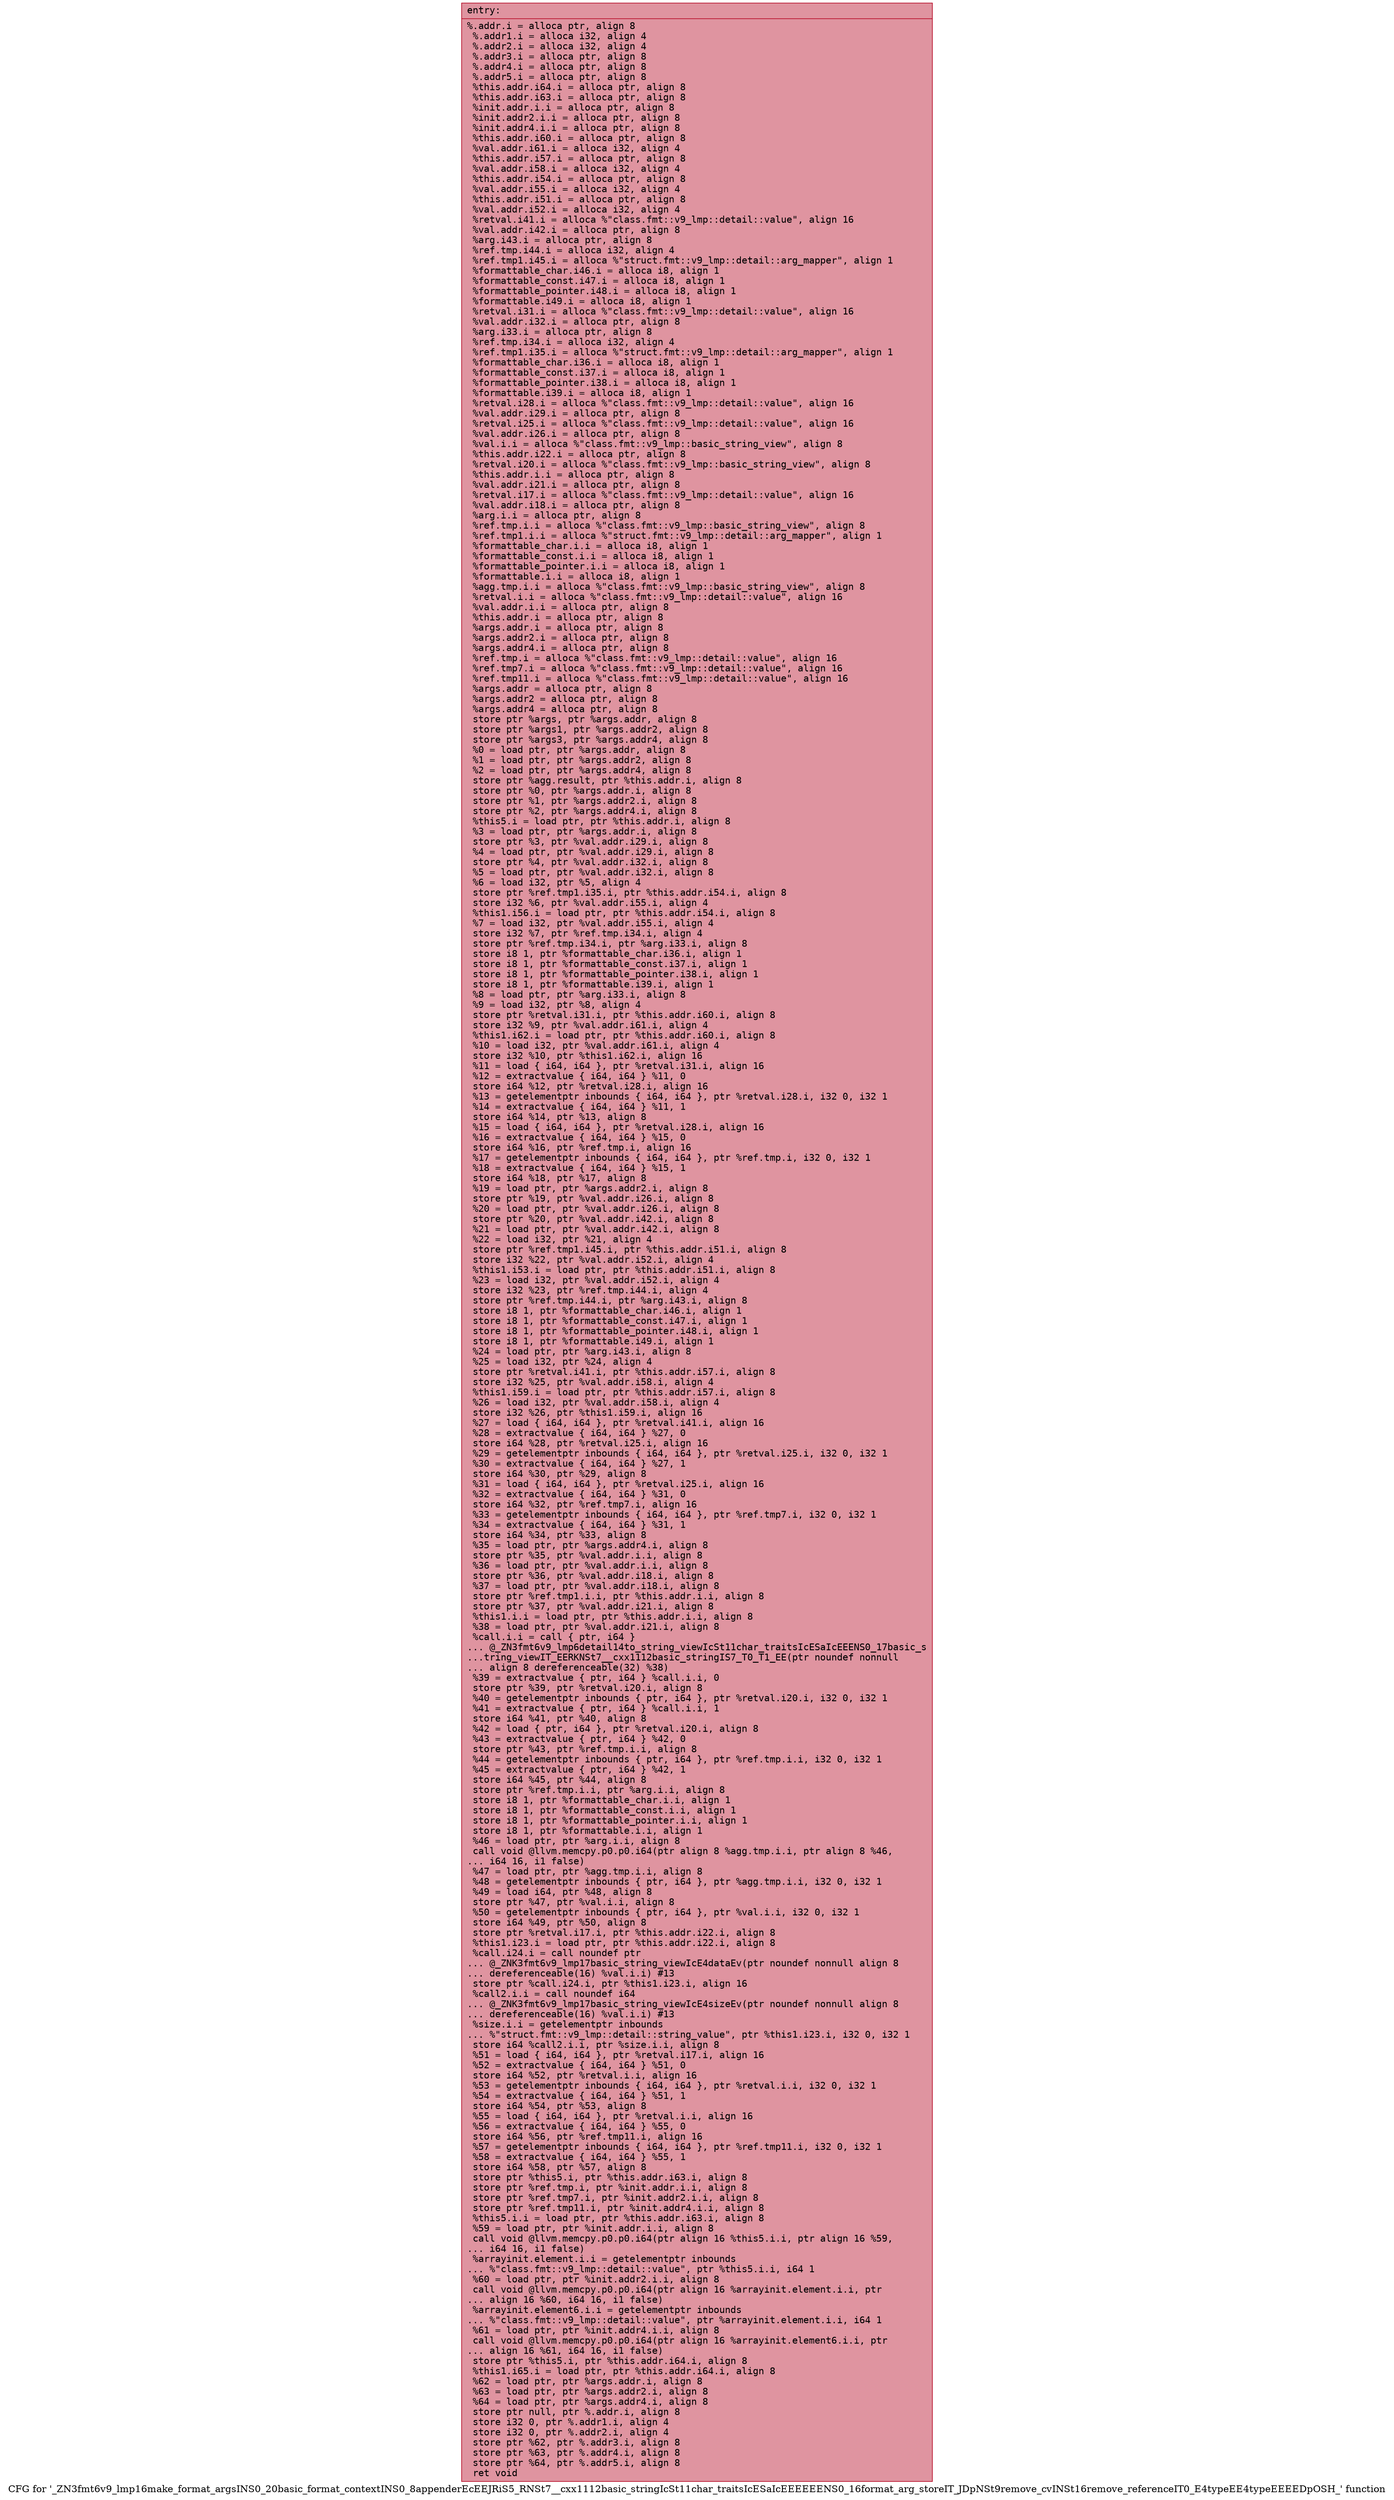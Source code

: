 digraph "CFG for '_ZN3fmt6v9_lmp16make_format_argsINS0_20basic_format_contextINS0_8appenderEcEEJRiS5_RNSt7__cxx1112basic_stringIcSt11char_traitsIcESaIcEEEEEENS0_16format_arg_storeIT_JDpNSt9remove_cvINSt16remove_referenceIT0_E4typeEE4typeEEEEDpOSH_' function" {
	label="CFG for '_ZN3fmt6v9_lmp16make_format_argsINS0_20basic_format_contextINS0_8appenderEcEEJRiS5_RNSt7__cxx1112basic_stringIcSt11char_traitsIcESaIcEEEEEENS0_16format_arg_storeIT_JDpNSt9remove_cvINSt16remove_referenceIT0_E4typeEE4typeEEEEDpOSH_' function";

	Node0x565291ce89e0 [shape=record,color="#b70d28ff", style=filled, fillcolor="#b70d2870" fontname="Courier",label="{entry:\l|  %.addr.i = alloca ptr, align 8\l  %.addr1.i = alloca i32, align 4\l  %.addr2.i = alloca i32, align 4\l  %.addr3.i = alloca ptr, align 8\l  %.addr4.i = alloca ptr, align 8\l  %.addr5.i = alloca ptr, align 8\l  %this.addr.i64.i = alloca ptr, align 8\l  %this.addr.i63.i = alloca ptr, align 8\l  %init.addr.i.i = alloca ptr, align 8\l  %init.addr2.i.i = alloca ptr, align 8\l  %init.addr4.i.i = alloca ptr, align 8\l  %this.addr.i60.i = alloca ptr, align 8\l  %val.addr.i61.i = alloca i32, align 4\l  %this.addr.i57.i = alloca ptr, align 8\l  %val.addr.i58.i = alloca i32, align 4\l  %this.addr.i54.i = alloca ptr, align 8\l  %val.addr.i55.i = alloca i32, align 4\l  %this.addr.i51.i = alloca ptr, align 8\l  %val.addr.i52.i = alloca i32, align 4\l  %retval.i41.i = alloca %\"class.fmt::v9_lmp::detail::value\", align 16\l  %val.addr.i42.i = alloca ptr, align 8\l  %arg.i43.i = alloca ptr, align 8\l  %ref.tmp.i44.i = alloca i32, align 4\l  %ref.tmp1.i45.i = alloca %\"struct.fmt::v9_lmp::detail::arg_mapper\", align 1\l  %formattable_char.i46.i = alloca i8, align 1\l  %formattable_const.i47.i = alloca i8, align 1\l  %formattable_pointer.i48.i = alloca i8, align 1\l  %formattable.i49.i = alloca i8, align 1\l  %retval.i31.i = alloca %\"class.fmt::v9_lmp::detail::value\", align 16\l  %val.addr.i32.i = alloca ptr, align 8\l  %arg.i33.i = alloca ptr, align 8\l  %ref.tmp.i34.i = alloca i32, align 4\l  %ref.tmp1.i35.i = alloca %\"struct.fmt::v9_lmp::detail::arg_mapper\", align 1\l  %formattable_char.i36.i = alloca i8, align 1\l  %formattable_const.i37.i = alloca i8, align 1\l  %formattable_pointer.i38.i = alloca i8, align 1\l  %formattable.i39.i = alloca i8, align 1\l  %retval.i28.i = alloca %\"class.fmt::v9_lmp::detail::value\", align 16\l  %val.addr.i29.i = alloca ptr, align 8\l  %retval.i25.i = alloca %\"class.fmt::v9_lmp::detail::value\", align 16\l  %val.addr.i26.i = alloca ptr, align 8\l  %val.i.i = alloca %\"class.fmt::v9_lmp::basic_string_view\", align 8\l  %this.addr.i22.i = alloca ptr, align 8\l  %retval.i20.i = alloca %\"class.fmt::v9_lmp::basic_string_view\", align 8\l  %this.addr.i.i = alloca ptr, align 8\l  %val.addr.i21.i = alloca ptr, align 8\l  %retval.i17.i = alloca %\"class.fmt::v9_lmp::detail::value\", align 16\l  %val.addr.i18.i = alloca ptr, align 8\l  %arg.i.i = alloca ptr, align 8\l  %ref.tmp.i.i = alloca %\"class.fmt::v9_lmp::basic_string_view\", align 8\l  %ref.tmp1.i.i = alloca %\"struct.fmt::v9_lmp::detail::arg_mapper\", align 1\l  %formattable_char.i.i = alloca i8, align 1\l  %formattable_const.i.i = alloca i8, align 1\l  %formattable_pointer.i.i = alloca i8, align 1\l  %formattable.i.i = alloca i8, align 1\l  %agg.tmp.i.i = alloca %\"class.fmt::v9_lmp::basic_string_view\", align 8\l  %retval.i.i = alloca %\"class.fmt::v9_lmp::detail::value\", align 16\l  %val.addr.i.i = alloca ptr, align 8\l  %this.addr.i = alloca ptr, align 8\l  %args.addr.i = alloca ptr, align 8\l  %args.addr2.i = alloca ptr, align 8\l  %args.addr4.i = alloca ptr, align 8\l  %ref.tmp.i = alloca %\"class.fmt::v9_lmp::detail::value\", align 16\l  %ref.tmp7.i = alloca %\"class.fmt::v9_lmp::detail::value\", align 16\l  %ref.tmp11.i = alloca %\"class.fmt::v9_lmp::detail::value\", align 16\l  %args.addr = alloca ptr, align 8\l  %args.addr2 = alloca ptr, align 8\l  %args.addr4 = alloca ptr, align 8\l  store ptr %args, ptr %args.addr, align 8\l  store ptr %args1, ptr %args.addr2, align 8\l  store ptr %args3, ptr %args.addr4, align 8\l  %0 = load ptr, ptr %args.addr, align 8\l  %1 = load ptr, ptr %args.addr2, align 8\l  %2 = load ptr, ptr %args.addr4, align 8\l  store ptr %agg.result, ptr %this.addr.i, align 8\l  store ptr %0, ptr %args.addr.i, align 8\l  store ptr %1, ptr %args.addr2.i, align 8\l  store ptr %2, ptr %args.addr4.i, align 8\l  %this5.i = load ptr, ptr %this.addr.i, align 8\l  %3 = load ptr, ptr %args.addr.i, align 8\l  store ptr %3, ptr %val.addr.i29.i, align 8\l  %4 = load ptr, ptr %val.addr.i29.i, align 8\l  store ptr %4, ptr %val.addr.i32.i, align 8\l  %5 = load ptr, ptr %val.addr.i32.i, align 8\l  %6 = load i32, ptr %5, align 4\l  store ptr %ref.tmp1.i35.i, ptr %this.addr.i54.i, align 8\l  store i32 %6, ptr %val.addr.i55.i, align 4\l  %this1.i56.i = load ptr, ptr %this.addr.i54.i, align 8\l  %7 = load i32, ptr %val.addr.i55.i, align 4\l  store i32 %7, ptr %ref.tmp.i34.i, align 4\l  store ptr %ref.tmp.i34.i, ptr %arg.i33.i, align 8\l  store i8 1, ptr %formattable_char.i36.i, align 1\l  store i8 1, ptr %formattable_const.i37.i, align 1\l  store i8 1, ptr %formattable_pointer.i38.i, align 1\l  store i8 1, ptr %formattable.i39.i, align 1\l  %8 = load ptr, ptr %arg.i33.i, align 8\l  %9 = load i32, ptr %8, align 4\l  store ptr %retval.i31.i, ptr %this.addr.i60.i, align 8\l  store i32 %9, ptr %val.addr.i61.i, align 4\l  %this1.i62.i = load ptr, ptr %this.addr.i60.i, align 8\l  %10 = load i32, ptr %val.addr.i61.i, align 4\l  store i32 %10, ptr %this1.i62.i, align 16\l  %11 = load \{ i64, i64 \}, ptr %retval.i31.i, align 16\l  %12 = extractvalue \{ i64, i64 \} %11, 0\l  store i64 %12, ptr %retval.i28.i, align 16\l  %13 = getelementptr inbounds \{ i64, i64 \}, ptr %retval.i28.i, i32 0, i32 1\l  %14 = extractvalue \{ i64, i64 \} %11, 1\l  store i64 %14, ptr %13, align 8\l  %15 = load \{ i64, i64 \}, ptr %retval.i28.i, align 16\l  %16 = extractvalue \{ i64, i64 \} %15, 0\l  store i64 %16, ptr %ref.tmp.i, align 16\l  %17 = getelementptr inbounds \{ i64, i64 \}, ptr %ref.tmp.i, i32 0, i32 1\l  %18 = extractvalue \{ i64, i64 \} %15, 1\l  store i64 %18, ptr %17, align 8\l  %19 = load ptr, ptr %args.addr2.i, align 8\l  store ptr %19, ptr %val.addr.i26.i, align 8\l  %20 = load ptr, ptr %val.addr.i26.i, align 8\l  store ptr %20, ptr %val.addr.i42.i, align 8\l  %21 = load ptr, ptr %val.addr.i42.i, align 8\l  %22 = load i32, ptr %21, align 4\l  store ptr %ref.tmp1.i45.i, ptr %this.addr.i51.i, align 8\l  store i32 %22, ptr %val.addr.i52.i, align 4\l  %this1.i53.i = load ptr, ptr %this.addr.i51.i, align 8\l  %23 = load i32, ptr %val.addr.i52.i, align 4\l  store i32 %23, ptr %ref.tmp.i44.i, align 4\l  store ptr %ref.tmp.i44.i, ptr %arg.i43.i, align 8\l  store i8 1, ptr %formattable_char.i46.i, align 1\l  store i8 1, ptr %formattable_const.i47.i, align 1\l  store i8 1, ptr %formattable_pointer.i48.i, align 1\l  store i8 1, ptr %formattable.i49.i, align 1\l  %24 = load ptr, ptr %arg.i43.i, align 8\l  %25 = load i32, ptr %24, align 4\l  store ptr %retval.i41.i, ptr %this.addr.i57.i, align 8\l  store i32 %25, ptr %val.addr.i58.i, align 4\l  %this1.i59.i = load ptr, ptr %this.addr.i57.i, align 8\l  %26 = load i32, ptr %val.addr.i58.i, align 4\l  store i32 %26, ptr %this1.i59.i, align 16\l  %27 = load \{ i64, i64 \}, ptr %retval.i41.i, align 16\l  %28 = extractvalue \{ i64, i64 \} %27, 0\l  store i64 %28, ptr %retval.i25.i, align 16\l  %29 = getelementptr inbounds \{ i64, i64 \}, ptr %retval.i25.i, i32 0, i32 1\l  %30 = extractvalue \{ i64, i64 \} %27, 1\l  store i64 %30, ptr %29, align 8\l  %31 = load \{ i64, i64 \}, ptr %retval.i25.i, align 16\l  %32 = extractvalue \{ i64, i64 \} %31, 0\l  store i64 %32, ptr %ref.tmp7.i, align 16\l  %33 = getelementptr inbounds \{ i64, i64 \}, ptr %ref.tmp7.i, i32 0, i32 1\l  %34 = extractvalue \{ i64, i64 \} %31, 1\l  store i64 %34, ptr %33, align 8\l  %35 = load ptr, ptr %args.addr4.i, align 8\l  store ptr %35, ptr %val.addr.i.i, align 8\l  %36 = load ptr, ptr %val.addr.i.i, align 8\l  store ptr %36, ptr %val.addr.i18.i, align 8\l  %37 = load ptr, ptr %val.addr.i18.i, align 8\l  store ptr %ref.tmp1.i.i, ptr %this.addr.i.i, align 8\l  store ptr %37, ptr %val.addr.i21.i, align 8\l  %this1.i.i = load ptr, ptr %this.addr.i.i, align 8\l  %38 = load ptr, ptr %val.addr.i21.i, align 8\l  %call.i.i = call \{ ptr, i64 \}\l... @_ZN3fmt6v9_lmp6detail14to_string_viewIcSt11char_traitsIcESaIcEEENS0_17basic_s\l...tring_viewIT_EERKNSt7__cxx1112basic_stringIS7_T0_T1_EE(ptr noundef nonnull\l... align 8 dereferenceable(32) %38)\l  %39 = extractvalue \{ ptr, i64 \} %call.i.i, 0\l  store ptr %39, ptr %retval.i20.i, align 8\l  %40 = getelementptr inbounds \{ ptr, i64 \}, ptr %retval.i20.i, i32 0, i32 1\l  %41 = extractvalue \{ ptr, i64 \} %call.i.i, 1\l  store i64 %41, ptr %40, align 8\l  %42 = load \{ ptr, i64 \}, ptr %retval.i20.i, align 8\l  %43 = extractvalue \{ ptr, i64 \} %42, 0\l  store ptr %43, ptr %ref.tmp.i.i, align 8\l  %44 = getelementptr inbounds \{ ptr, i64 \}, ptr %ref.tmp.i.i, i32 0, i32 1\l  %45 = extractvalue \{ ptr, i64 \} %42, 1\l  store i64 %45, ptr %44, align 8\l  store ptr %ref.tmp.i.i, ptr %arg.i.i, align 8\l  store i8 1, ptr %formattable_char.i.i, align 1\l  store i8 1, ptr %formattable_const.i.i, align 1\l  store i8 1, ptr %formattable_pointer.i.i, align 1\l  store i8 1, ptr %formattable.i.i, align 1\l  %46 = load ptr, ptr %arg.i.i, align 8\l  call void @llvm.memcpy.p0.p0.i64(ptr align 8 %agg.tmp.i.i, ptr align 8 %46,\l... i64 16, i1 false)\l  %47 = load ptr, ptr %agg.tmp.i.i, align 8\l  %48 = getelementptr inbounds \{ ptr, i64 \}, ptr %agg.tmp.i.i, i32 0, i32 1\l  %49 = load i64, ptr %48, align 8\l  store ptr %47, ptr %val.i.i, align 8\l  %50 = getelementptr inbounds \{ ptr, i64 \}, ptr %val.i.i, i32 0, i32 1\l  store i64 %49, ptr %50, align 8\l  store ptr %retval.i17.i, ptr %this.addr.i22.i, align 8\l  %this1.i23.i = load ptr, ptr %this.addr.i22.i, align 8\l  %call.i24.i = call noundef ptr\l... @_ZNK3fmt6v9_lmp17basic_string_viewIcE4dataEv(ptr noundef nonnull align 8\l... dereferenceable(16) %val.i.i) #13\l  store ptr %call.i24.i, ptr %this1.i23.i, align 16\l  %call2.i.i = call noundef i64\l... @_ZNK3fmt6v9_lmp17basic_string_viewIcE4sizeEv(ptr noundef nonnull align 8\l... dereferenceable(16) %val.i.i) #13\l  %size.i.i = getelementptr inbounds\l... %\"struct.fmt::v9_lmp::detail::string_value\", ptr %this1.i23.i, i32 0, i32 1\l  store i64 %call2.i.i, ptr %size.i.i, align 8\l  %51 = load \{ i64, i64 \}, ptr %retval.i17.i, align 16\l  %52 = extractvalue \{ i64, i64 \} %51, 0\l  store i64 %52, ptr %retval.i.i, align 16\l  %53 = getelementptr inbounds \{ i64, i64 \}, ptr %retval.i.i, i32 0, i32 1\l  %54 = extractvalue \{ i64, i64 \} %51, 1\l  store i64 %54, ptr %53, align 8\l  %55 = load \{ i64, i64 \}, ptr %retval.i.i, align 16\l  %56 = extractvalue \{ i64, i64 \} %55, 0\l  store i64 %56, ptr %ref.tmp11.i, align 16\l  %57 = getelementptr inbounds \{ i64, i64 \}, ptr %ref.tmp11.i, i32 0, i32 1\l  %58 = extractvalue \{ i64, i64 \} %55, 1\l  store i64 %58, ptr %57, align 8\l  store ptr %this5.i, ptr %this.addr.i63.i, align 8\l  store ptr %ref.tmp.i, ptr %init.addr.i.i, align 8\l  store ptr %ref.tmp7.i, ptr %init.addr2.i.i, align 8\l  store ptr %ref.tmp11.i, ptr %init.addr4.i.i, align 8\l  %this5.i.i = load ptr, ptr %this.addr.i63.i, align 8\l  %59 = load ptr, ptr %init.addr.i.i, align 8\l  call void @llvm.memcpy.p0.p0.i64(ptr align 16 %this5.i.i, ptr align 16 %59,\l... i64 16, i1 false)\l  %arrayinit.element.i.i = getelementptr inbounds\l... %\"class.fmt::v9_lmp::detail::value\", ptr %this5.i.i, i64 1\l  %60 = load ptr, ptr %init.addr2.i.i, align 8\l  call void @llvm.memcpy.p0.p0.i64(ptr align 16 %arrayinit.element.i.i, ptr\l... align 16 %60, i64 16, i1 false)\l  %arrayinit.element6.i.i = getelementptr inbounds\l... %\"class.fmt::v9_lmp::detail::value\", ptr %arrayinit.element.i.i, i64 1\l  %61 = load ptr, ptr %init.addr4.i.i, align 8\l  call void @llvm.memcpy.p0.p0.i64(ptr align 16 %arrayinit.element6.i.i, ptr\l... align 16 %61, i64 16, i1 false)\l  store ptr %this5.i, ptr %this.addr.i64.i, align 8\l  %this1.i65.i = load ptr, ptr %this.addr.i64.i, align 8\l  %62 = load ptr, ptr %args.addr.i, align 8\l  %63 = load ptr, ptr %args.addr2.i, align 8\l  %64 = load ptr, ptr %args.addr4.i, align 8\l  store ptr null, ptr %.addr.i, align 8\l  store i32 0, ptr %.addr1.i, align 4\l  store i32 0, ptr %.addr2.i, align 4\l  store ptr %62, ptr %.addr3.i, align 8\l  store ptr %63, ptr %.addr4.i, align 8\l  store ptr %64, ptr %.addr5.i, align 8\l  ret void\l}"];
}
